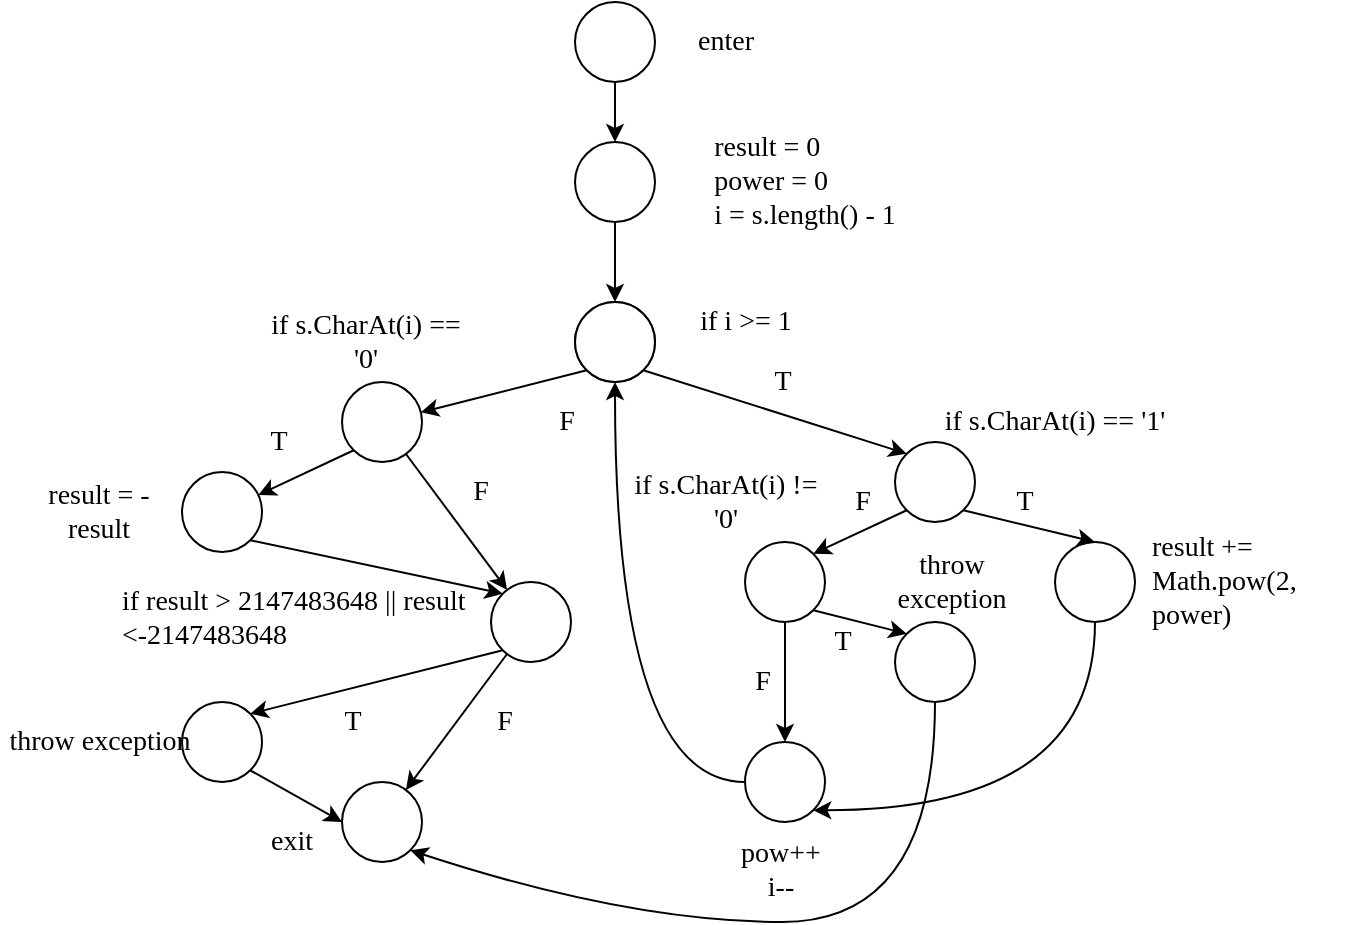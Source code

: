 <mxfile version="10.6.5" type="github"><diagram id="AhWVypeFxBKPO-wxX6BN" name="Question1"><mxGraphModel dx="1010" dy="550" grid="1" gridSize="10" guides="1" tooltips="1" connect="1" arrows="1" fold="1" page="1" pageScale="1" pageWidth="827" pageHeight="1169" math="0" shadow="0"><root><mxCell id="0"/><mxCell id="1" parent="0"/><mxCell id="4cUHxtRjD3z-4MWlJrTc-3" style="edgeStyle=orthogonalEdgeStyle;rounded=0;orthogonalLoop=1;jettySize=auto;html=1;fontFamily=Verdana;fontSize=14;" edge="1" parent="1" source="4cUHxtRjD3z-4MWlJrTc-1" target="4cUHxtRjD3z-4MWlJrTc-2"><mxGeometry relative="1" as="geometry"/></mxCell><mxCell id="4cUHxtRjD3z-4MWlJrTc-1" value="" style="ellipse;whiteSpace=wrap;html=1;aspect=fixed;fontFamily=Verdana;fontSize=14;" vertex="1" parent="1"><mxGeometry x="304.5" y="150" width="40" height="40" as="geometry"/></mxCell><mxCell id="4cUHxtRjD3z-4MWlJrTc-18" style="edgeStyle=orthogonalEdgeStyle;rounded=0;orthogonalLoop=1;jettySize=auto;html=1;fontFamily=Verdana;fontSize=14;" edge="1" parent="1" source="4cUHxtRjD3z-4MWlJrTc-2" target="4cUHxtRjD3z-4MWlJrTc-8"><mxGeometry relative="1" as="geometry"/></mxCell><mxCell id="4cUHxtRjD3z-4MWlJrTc-2" value="" style="ellipse;whiteSpace=wrap;html=1;aspect=fixed;fontFamily=Verdana;fontSize=14;" vertex="1" parent="1"><mxGeometry x="304.5" y="220" width="40" height="40" as="geometry"/></mxCell><mxCell id="4cUHxtRjD3z-4MWlJrTc-4" value="" style="ellipse;whiteSpace=wrap;html=1;aspect=fixed;fontFamily=Verdana;fontSize=14;" vertex="1" parent="1"><mxGeometry x="304.5" y="300" width="40" height="40" as="geometry"/></mxCell><mxCell id="4cUHxtRjD3z-4MWlJrTc-44" style="edgeStyle=none;rounded=0;orthogonalLoop=1;jettySize=auto;html=1;exitX=0;exitY=1;exitDx=0;exitDy=0;entryX=1;entryY=0;entryDx=0;entryDy=0;fontFamily=Verdana;fontSize=14;" edge="1" parent="1" source="4cUHxtRjD3z-4MWlJrTc-5" target="4cUHxtRjD3z-4MWlJrTc-7"><mxGeometry relative="1" as="geometry"/></mxCell><mxCell id="4cUHxtRjD3z-4MWlJrTc-5" value="" style="ellipse;whiteSpace=wrap;html=1;aspect=fixed;fontFamily=Verdana;fontSize=14;" vertex="1" parent="1"><mxGeometry x="464.5" y="370" width="40" height="40" as="geometry"/></mxCell><mxCell id="4cUHxtRjD3z-4MWlJrTc-45" style="edgeStyle=none;rounded=0;orthogonalLoop=1;jettySize=auto;html=1;exitX=1;exitY=1;exitDx=0;exitDy=0;entryX=0;entryY=0;entryDx=0;entryDy=0;fontFamily=Verdana;fontSize=14;" edge="1" parent="1" source="4cUHxtRjD3z-4MWlJrTc-7" target="4cUHxtRjD3z-4MWlJrTc-10"><mxGeometry relative="1" as="geometry"/></mxCell><mxCell id="4cUHxtRjD3z-4MWlJrTc-47" style="edgeStyle=none;rounded=0;orthogonalLoop=1;jettySize=auto;html=1;entryX=0.5;entryY=0;entryDx=0;entryDy=0;fontFamily=Verdana;fontSize=14;" edge="1" parent="1" source="4cUHxtRjD3z-4MWlJrTc-7" target="4cUHxtRjD3z-4MWlJrTc-46"><mxGeometry relative="1" as="geometry"/></mxCell><mxCell id="4cUHxtRjD3z-4MWlJrTc-7" value="" style="ellipse;whiteSpace=wrap;html=1;aspect=fixed;fontFamily=Verdana;fontSize=14;" vertex="1" parent="1"><mxGeometry x="389.5" y="420" width="40" height="40" as="geometry"/></mxCell><mxCell id="4cUHxtRjD3z-4MWlJrTc-27" style="edgeStyle=none;rounded=0;orthogonalLoop=1;jettySize=auto;html=1;exitX=0;exitY=1;exitDx=0;exitDy=0;fontFamily=Verdana;fontSize=14;" edge="1" parent="1" source="4cUHxtRjD3z-4MWlJrTc-8" target="4cUHxtRjD3z-4MWlJrTc-11"><mxGeometry relative="1" as="geometry"/></mxCell><mxCell id="4cUHxtRjD3z-4MWlJrTc-30" style="edgeStyle=none;rounded=0;orthogonalLoop=1;jettySize=auto;html=1;exitX=1;exitY=1;exitDx=0;exitDy=0;entryX=0;entryY=0;entryDx=0;entryDy=0;fontFamily=Verdana;fontSize=14;" edge="1" parent="1" source="4cUHxtRjD3z-4MWlJrTc-8" target="4cUHxtRjD3z-4MWlJrTc-5"><mxGeometry relative="1" as="geometry"/></mxCell><mxCell id="4cUHxtRjD3z-4MWlJrTc-8" value="" style="ellipse;whiteSpace=wrap;html=1;aspect=fixed;fontFamily=Verdana;fontSize=14;" vertex="1" parent="1"><mxGeometry x="304.5" y="300" width="40" height="40" as="geometry"/></mxCell><mxCell id="4cUHxtRjD3z-4MWlJrTc-49" style="edgeStyle=orthogonalEdgeStyle;curved=1;rounded=0;orthogonalLoop=1;jettySize=auto;html=1;entryX=1;entryY=1;entryDx=0;entryDy=0;fontFamily=Verdana;fontSize=14;" edge="1" parent="1" source="4cUHxtRjD3z-4MWlJrTc-9" target="4cUHxtRjD3z-4MWlJrTc-46"><mxGeometry relative="1" as="geometry"><Array as="points"><mxPoint x="564.5" y="554"/></Array></mxGeometry></mxCell><mxCell id="4cUHxtRjD3z-4MWlJrTc-9" value="" style="ellipse;whiteSpace=wrap;html=1;aspect=fixed;fontFamily=Verdana;fontSize=14;" vertex="1" parent="1"><mxGeometry x="544.5" y="420" width="40" height="40" as="geometry"/></mxCell><mxCell id="4cUHxtRjD3z-4MWlJrTc-10" value="" style="ellipse;whiteSpace=wrap;html=1;aspect=fixed;fontFamily=Verdana;fontSize=14;" vertex="1" parent="1"><mxGeometry x="464.5" y="460" width="40" height="40" as="geometry"/></mxCell><mxCell id="4cUHxtRjD3z-4MWlJrTc-26" style="edgeStyle=none;rounded=0;orthogonalLoop=1;jettySize=auto;html=1;exitX=0;exitY=1;exitDx=0;exitDy=0;fontFamily=Verdana;fontSize=14;" edge="1" parent="1" source="4cUHxtRjD3z-4MWlJrTc-11" target="4cUHxtRjD3z-4MWlJrTc-14"><mxGeometry relative="1" as="geometry"/></mxCell><mxCell id="4cUHxtRjD3z-4MWlJrTc-28" style="edgeStyle=none;rounded=0;orthogonalLoop=1;jettySize=auto;html=1;fontFamily=Verdana;fontSize=14;" edge="1" parent="1" source="4cUHxtRjD3z-4MWlJrTc-11" target="4cUHxtRjD3z-4MWlJrTc-12"><mxGeometry relative="1" as="geometry"/></mxCell><mxCell id="4cUHxtRjD3z-4MWlJrTc-11" value="" style="ellipse;whiteSpace=wrap;html=1;aspect=fixed;fontFamily=Verdana;fontSize=14;" vertex="1" parent="1"><mxGeometry x="188" y="340" width="40" height="40" as="geometry"/></mxCell><mxCell id="4cUHxtRjD3z-4MWlJrTc-29" style="edgeStyle=none;rounded=0;orthogonalLoop=1;jettySize=auto;html=1;fontFamily=Verdana;fontSize=14;" edge="1" parent="1" source="4cUHxtRjD3z-4MWlJrTc-12" target="4cUHxtRjD3z-4MWlJrTc-13"><mxGeometry relative="1" as="geometry"/></mxCell><mxCell id="4cUHxtRjD3z-4MWlJrTc-32" style="edgeStyle=none;rounded=0;orthogonalLoop=1;jettySize=auto;html=1;exitX=0;exitY=1;exitDx=0;exitDy=0;entryX=1;entryY=0;entryDx=0;entryDy=0;fontFamily=Verdana;fontSize=14;" edge="1" parent="1" source="4cUHxtRjD3z-4MWlJrTc-12" target="4cUHxtRjD3z-4MWlJrTc-15"><mxGeometry relative="1" as="geometry"/></mxCell><mxCell id="4cUHxtRjD3z-4MWlJrTc-12" value="" style="ellipse;whiteSpace=wrap;html=1;aspect=fixed;fontFamily=Verdana;fontSize=14;" vertex="1" parent="1"><mxGeometry x="262.5" y="440" width="40" height="40" as="geometry"/></mxCell><mxCell id="4cUHxtRjD3z-4MWlJrTc-13" value="" style="ellipse;whiteSpace=wrap;html=1;aspect=fixed;fontFamily=Verdana;fontSize=14;" vertex="1" parent="1"><mxGeometry x="188" y="540" width="40" height="40" as="geometry"/></mxCell><mxCell id="4cUHxtRjD3z-4MWlJrTc-31" style="edgeStyle=none;rounded=0;orthogonalLoop=1;jettySize=auto;html=1;exitX=1;exitY=1;exitDx=0;exitDy=0;entryX=0;entryY=0;entryDx=0;entryDy=0;fontFamily=Verdana;fontSize=14;" edge="1" parent="1" source="4cUHxtRjD3z-4MWlJrTc-14" target="4cUHxtRjD3z-4MWlJrTc-12"><mxGeometry relative="1" as="geometry"/></mxCell><mxCell id="4cUHxtRjD3z-4MWlJrTc-14" value="" style="ellipse;whiteSpace=wrap;html=1;aspect=fixed;fontFamily=Verdana;fontSize=14;" vertex="1" parent="1"><mxGeometry x="108" y="385" width="40" height="40" as="geometry"/></mxCell><mxCell id="4cUHxtRjD3z-4MWlJrTc-33" style="edgeStyle=none;rounded=0;orthogonalLoop=1;jettySize=auto;html=1;exitX=1;exitY=1;exitDx=0;exitDy=0;entryX=0;entryY=0.5;entryDx=0;entryDy=0;fontFamily=Verdana;fontSize=14;" edge="1" parent="1" source="4cUHxtRjD3z-4MWlJrTc-15" target="4cUHxtRjD3z-4MWlJrTc-13"><mxGeometry relative="1" as="geometry"/></mxCell><mxCell id="4cUHxtRjD3z-4MWlJrTc-15" value="" style="ellipse;whiteSpace=wrap;html=1;aspect=fixed;fontFamily=Verdana;fontSize=14;" vertex="1" parent="1"><mxGeometry x="108" y="500" width="40" height="40" as="geometry"/></mxCell><mxCell id="4cUHxtRjD3z-4MWlJrTc-21" value="" style="endArrow=classic;html=1;entryX=0.5;entryY=0;entryDx=0;entryDy=0;exitX=1;exitY=1;exitDx=0;exitDy=0;fontFamily=Verdana;fontSize=14;" edge="1" parent="1" source="4cUHxtRjD3z-4MWlJrTc-5" target="4cUHxtRjD3z-4MWlJrTc-9"><mxGeometry width="50" height="50" relative="1" as="geometry"><mxPoint x="444.5" y="360" as="sourcePoint"/><mxPoint x="494.5" y="310" as="targetPoint"/></mxGeometry></mxCell><mxCell id="4cUHxtRjD3z-4MWlJrTc-34" value="enter" style="text;html=1;strokeColor=none;fillColor=none;align=center;verticalAlign=middle;whiteSpace=wrap;rounded=0;fontFamily=Verdana;fontSize=14;" vertex="1" parent="1"><mxGeometry x="359.5" y="160" width="40" height="20" as="geometry"/></mxCell><mxCell id="4cUHxtRjD3z-4MWlJrTc-35" value="&lt;div style=&quot;text-align: left&quot;&gt;&lt;span&gt;result = 0&lt;/span&gt;&lt;/div&gt;&lt;div style=&quot;text-align: left&quot;&gt;&lt;span&gt;power = 0&lt;/span&gt;&lt;/div&gt;&lt;div style=&quot;text-align: left&quot;&gt;&lt;span&gt;i = s.length() - 1&lt;/span&gt;&lt;/div&gt;" style="text;html=1;strokeColor=none;fillColor=none;align=center;verticalAlign=middle;whiteSpace=wrap;rounded=0;fontFamily=Verdana;fontSize=14;" vertex="1" parent="1"><mxGeometry x="346" y="230" width="147" height="20" as="geometry"/></mxCell><mxCell id="4cUHxtRjD3z-4MWlJrTc-36" value="if s.CharAt(i) == '1'" style="text;html=1;strokeColor=none;fillColor=none;align=center;verticalAlign=middle;whiteSpace=wrap;rounded=0;fontFamily=Verdana;fontSize=14;" vertex="1" parent="1"><mxGeometry x="457" y="350" width="175" height="20" as="geometry"/></mxCell><mxCell id="4cUHxtRjD3z-4MWlJrTc-37" value="F" style="text;html=1;strokeColor=none;fillColor=none;align=center;verticalAlign=middle;whiteSpace=wrap;rounded=0;fontFamily=Verdana;fontSize=14;" vertex="1" parent="1"><mxGeometry x="281.5" y="350" width="37" height="20" as="geometry"/></mxCell><mxCell id="4cUHxtRjD3z-4MWlJrTc-38" value="if i &amp;gt;= 1" style="text;html=1;strokeColor=none;fillColor=none;align=center;verticalAlign=middle;whiteSpace=wrap;rounded=0;fontFamily=Verdana;fontSize=14;" vertex="1" parent="1"><mxGeometry x="334.5" y="300" width="110" height="20" as="geometry"/></mxCell><mxCell id="4cUHxtRjD3z-4MWlJrTc-39" value="if s.CharAt(i) != '0'" style="text;html=1;strokeColor=none;fillColor=none;align=center;verticalAlign=middle;whiteSpace=wrap;rounded=0;fontFamily=Verdana;fontSize=14;" vertex="1" parent="1"><mxGeometry x="329.5" y="390" width="100" height="20" as="geometry"/></mxCell><mxCell id="4cUHxtRjD3z-4MWlJrTc-40" value="&lt;div style=&quot;text-align: left&quot;&gt;&lt;span&gt;result += Math.pow(2, power)&lt;/span&gt;&lt;/div&gt;" style="text;html=1;strokeColor=none;fillColor=none;align=center;verticalAlign=middle;whiteSpace=wrap;rounded=0;fontFamily=Verdana;fontSize=14;" vertex="1" parent="1"><mxGeometry x="591.5" y="430" width="107" height="20" as="geometry"/></mxCell><mxCell id="4cUHxtRjD3z-4MWlJrTc-50" style="edgeStyle=orthogonalEdgeStyle;curved=1;rounded=0;orthogonalLoop=1;jettySize=auto;html=1;entryX=0.5;entryY=1;entryDx=0;entryDy=0;fontFamily=Verdana;fontSize=14;" edge="1" parent="1" source="4cUHxtRjD3z-4MWlJrTc-46" target="4cUHxtRjD3z-4MWlJrTc-8"><mxGeometry relative="1" as="geometry"/></mxCell><mxCell id="4cUHxtRjD3z-4MWlJrTc-46" value="" style="ellipse;whiteSpace=wrap;html=1;aspect=fixed;fontFamily=Verdana;fontSize=14;" vertex="1" parent="1"><mxGeometry x="389.5" y="520" width="40" height="40" as="geometry"/></mxCell><mxCell id="4cUHxtRjD3z-4MWlJrTc-52" value="if s.CharAt(i) == '0'" style="text;html=1;strokeColor=none;fillColor=none;align=center;verticalAlign=middle;whiteSpace=wrap;rounded=0;fontFamily=Verdana;fontSize=14;" vertex="1" parent="1"><mxGeometry x="145" y="310" width="110" height="20" as="geometry"/></mxCell><mxCell id="4cUHxtRjD3z-4MWlJrTc-53" value="throw exception" style="text;html=1;strokeColor=none;fillColor=none;align=center;verticalAlign=middle;whiteSpace=wrap;rounded=0;fontFamily=Verdana;fontSize=14;" vertex="1" parent="1"><mxGeometry x="457" y="430" width="72" height="20" as="geometry"/></mxCell><mxCell id="4cUHxtRjD3z-4MWlJrTc-54" value="pow++&lt;br&gt;i--&lt;br&gt;" style="text;html=1;strokeColor=none;fillColor=none;align=center;verticalAlign=middle;whiteSpace=wrap;rounded=0;fontFamily=Verdana;fontSize=14;" vertex="1" parent="1"><mxGeometry x="379.5" y="574" width="55" height="20" as="geometry"/></mxCell><mxCell id="4cUHxtRjD3z-4MWlJrTc-55" value="" style="curved=1;endArrow=classic;html=1;fontFamily=Verdana;fontSize=14;exitX=0.5;exitY=1;exitDx=0;exitDy=0;entryX=1;entryY=1;entryDx=0;entryDy=0;" edge="1" parent="1" source="4cUHxtRjD3z-4MWlJrTc-10" target="4cUHxtRjD3z-4MWlJrTc-13"><mxGeometry width="50" height="50" relative="1" as="geometry"><mxPoint x="231.5" y="660" as="sourcePoint"/><mxPoint x="281.5" y="610" as="targetPoint"/><Array as="points"><mxPoint x="484.5" y="610"/><mxPoint x="331.5" y="610"/></Array></mxGeometry></mxCell><mxCell id="4cUHxtRjD3z-4MWlJrTc-56" value="T" style="text;html=1;strokeColor=none;fillColor=none;align=center;verticalAlign=middle;whiteSpace=wrap;rounded=0;fontFamily=Verdana;fontSize=14;" vertex="1" parent="1"><mxGeometry x="389.5" y="330" width="37" height="20" as="geometry"/></mxCell><mxCell id="4cUHxtRjD3z-4MWlJrTc-58" value="T" style="text;html=1;strokeColor=none;fillColor=none;align=center;verticalAlign=middle;whiteSpace=wrap;rounded=0;fontFamily=Verdana;fontSize=14;" vertex="1" parent="1"><mxGeometry x="138" y="360" width="37" height="20" as="geometry"/></mxCell><mxCell id="4cUHxtRjD3z-4MWlJrTc-59" value="T" style="text;html=1;strokeColor=none;fillColor=none;align=center;verticalAlign=middle;whiteSpace=wrap;rounded=0;fontFamily=Verdana;fontSize=14;" vertex="1" parent="1"><mxGeometry x="175" y="500" width="37" height="20" as="geometry"/></mxCell><mxCell id="4cUHxtRjD3z-4MWlJrTc-60" value="T" style="text;html=1;strokeColor=none;fillColor=none;align=center;verticalAlign=middle;whiteSpace=wrap;rounded=0;fontFamily=Verdana;fontSize=14;" vertex="1" parent="1"><mxGeometry x="420" y="460" width="37" height="20" as="geometry"/></mxCell><mxCell id="4cUHxtRjD3z-4MWlJrTc-61" value="F" style="text;html=1;strokeColor=none;fillColor=none;align=center;verticalAlign=middle;whiteSpace=wrap;rounded=0;fontFamily=Verdana;fontSize=14;" vertex="1" parent="1"><mxGeometry x="239" y="385" width="37" height="20" as="geometry"/></mxCell><mxCell id="4cUHxtRjD3z-4MWlJrTc-62" value="F" style="text;html=1;strokeColor=none;fillColor=none;align=center;verticalAlign=middle;whiteSpace=wrap;rounded=0;fontFamily=Verdana;fontSize=14;" vertex="1" parent="1"><mxGeometry x="250.5" y="500" width="37" height="20" as="geometry"/></mxCell><mxCell id="4cUHxtRjD3z-4MWlJrTc-63" value="F" style="text;html=1;strokeColor=none;fillColor=none;align=center;verticalAlign=middle;whiteSpace=wrap;rounded=0;fontFamily=Verdana;fontSize=14;" vertex="1" parent="1"><mxGeometry x="379.5" y="480" width="37" height="20" as="geometry"/></mxCell><mxCell id="4cUHxtRjD3z-4MWlJrTc-64" value="F" style="text;html=1;strokeColor=none;fillColor=none;align=center;verticalAlign=middle;whiteSpace=wrap;rounded=0;fontFamily=Verdana;fontSize=14;" vertex="1" parent="1"><mxGeometry x="429.5" y="390" width="37" height="20" as="geometry"/></mxCell><mxCell id="4cUHxtRjD3z-4MWlJrTc-65" value="T" style="text;html=1;strokeColor=none;fillColor=none;align=center;verticalAlign=middle;whiteSpace=wrap;rounded=0;fontFamily=Verdana;fontSize=14;" vertex="1" parent="1"><mxGeometry x="510.5" y="390" width="37" height="20" as="geometry"/></mxCell><mxCell id="4cUHxtRjD3z-4MWlJrTc-66" value="result = -result" style="text;html=1;strokeColor=none;fillColor=none;align=center;verticalAlign=middle;whiteSpace=wrap;rounded=0;fontFamily=Verdana;fontSize=14;" vertex="1" parent="1"><mxGeometry x="35" y="395" width="63" height="20" as="geometry"/></mxCell><mxCell id="4cUHxtRjD3z-4MWlJrTc-67" value="throw exception" style="text;html=1;strokeColor=none;fillColor=none;align=center;verticalAlign=middle;whiteSpace=wrap;rounded=0;fontFamily=Verdana;fontSize=14;" vertex="1" parent="1"><mxGeometry x="17.5" y="510" width="98" height="20" as="geometry"/></mxCell><mxCell id="4cUHxtRjD3z-4MWlJrTc-68" value="exit" style="text;html=1;strokeColor=none;fillColor=none;align=center;verticalAlign=middle;whiteSpace=wrap;rounded=0;fontFamily=Verdana;fontSize=14;" vertex="1" parent="1"><mxGeometry x="138" y="560" width="50" height="20" as="geometry"/></mxCell><mxCell id="4cUHxtRjD3z-4MWlJrTc-69" value="if result &amp;gt; 2147483648 || result &amp;lt;-2147483648" style="text;html=1;strokeColor=none;fillColor=none;align=left;verticalAlign=middle;whiteSpace=wrap;rounded=0;fontFamily=Verdana;fontSize=14;" vertex="1" parent="1"><mxGeometry x="75.5" y="447.5" width="175" height="20" as="geometry"/></mxCell></root></mxGraphModel></diagram></mxfile>